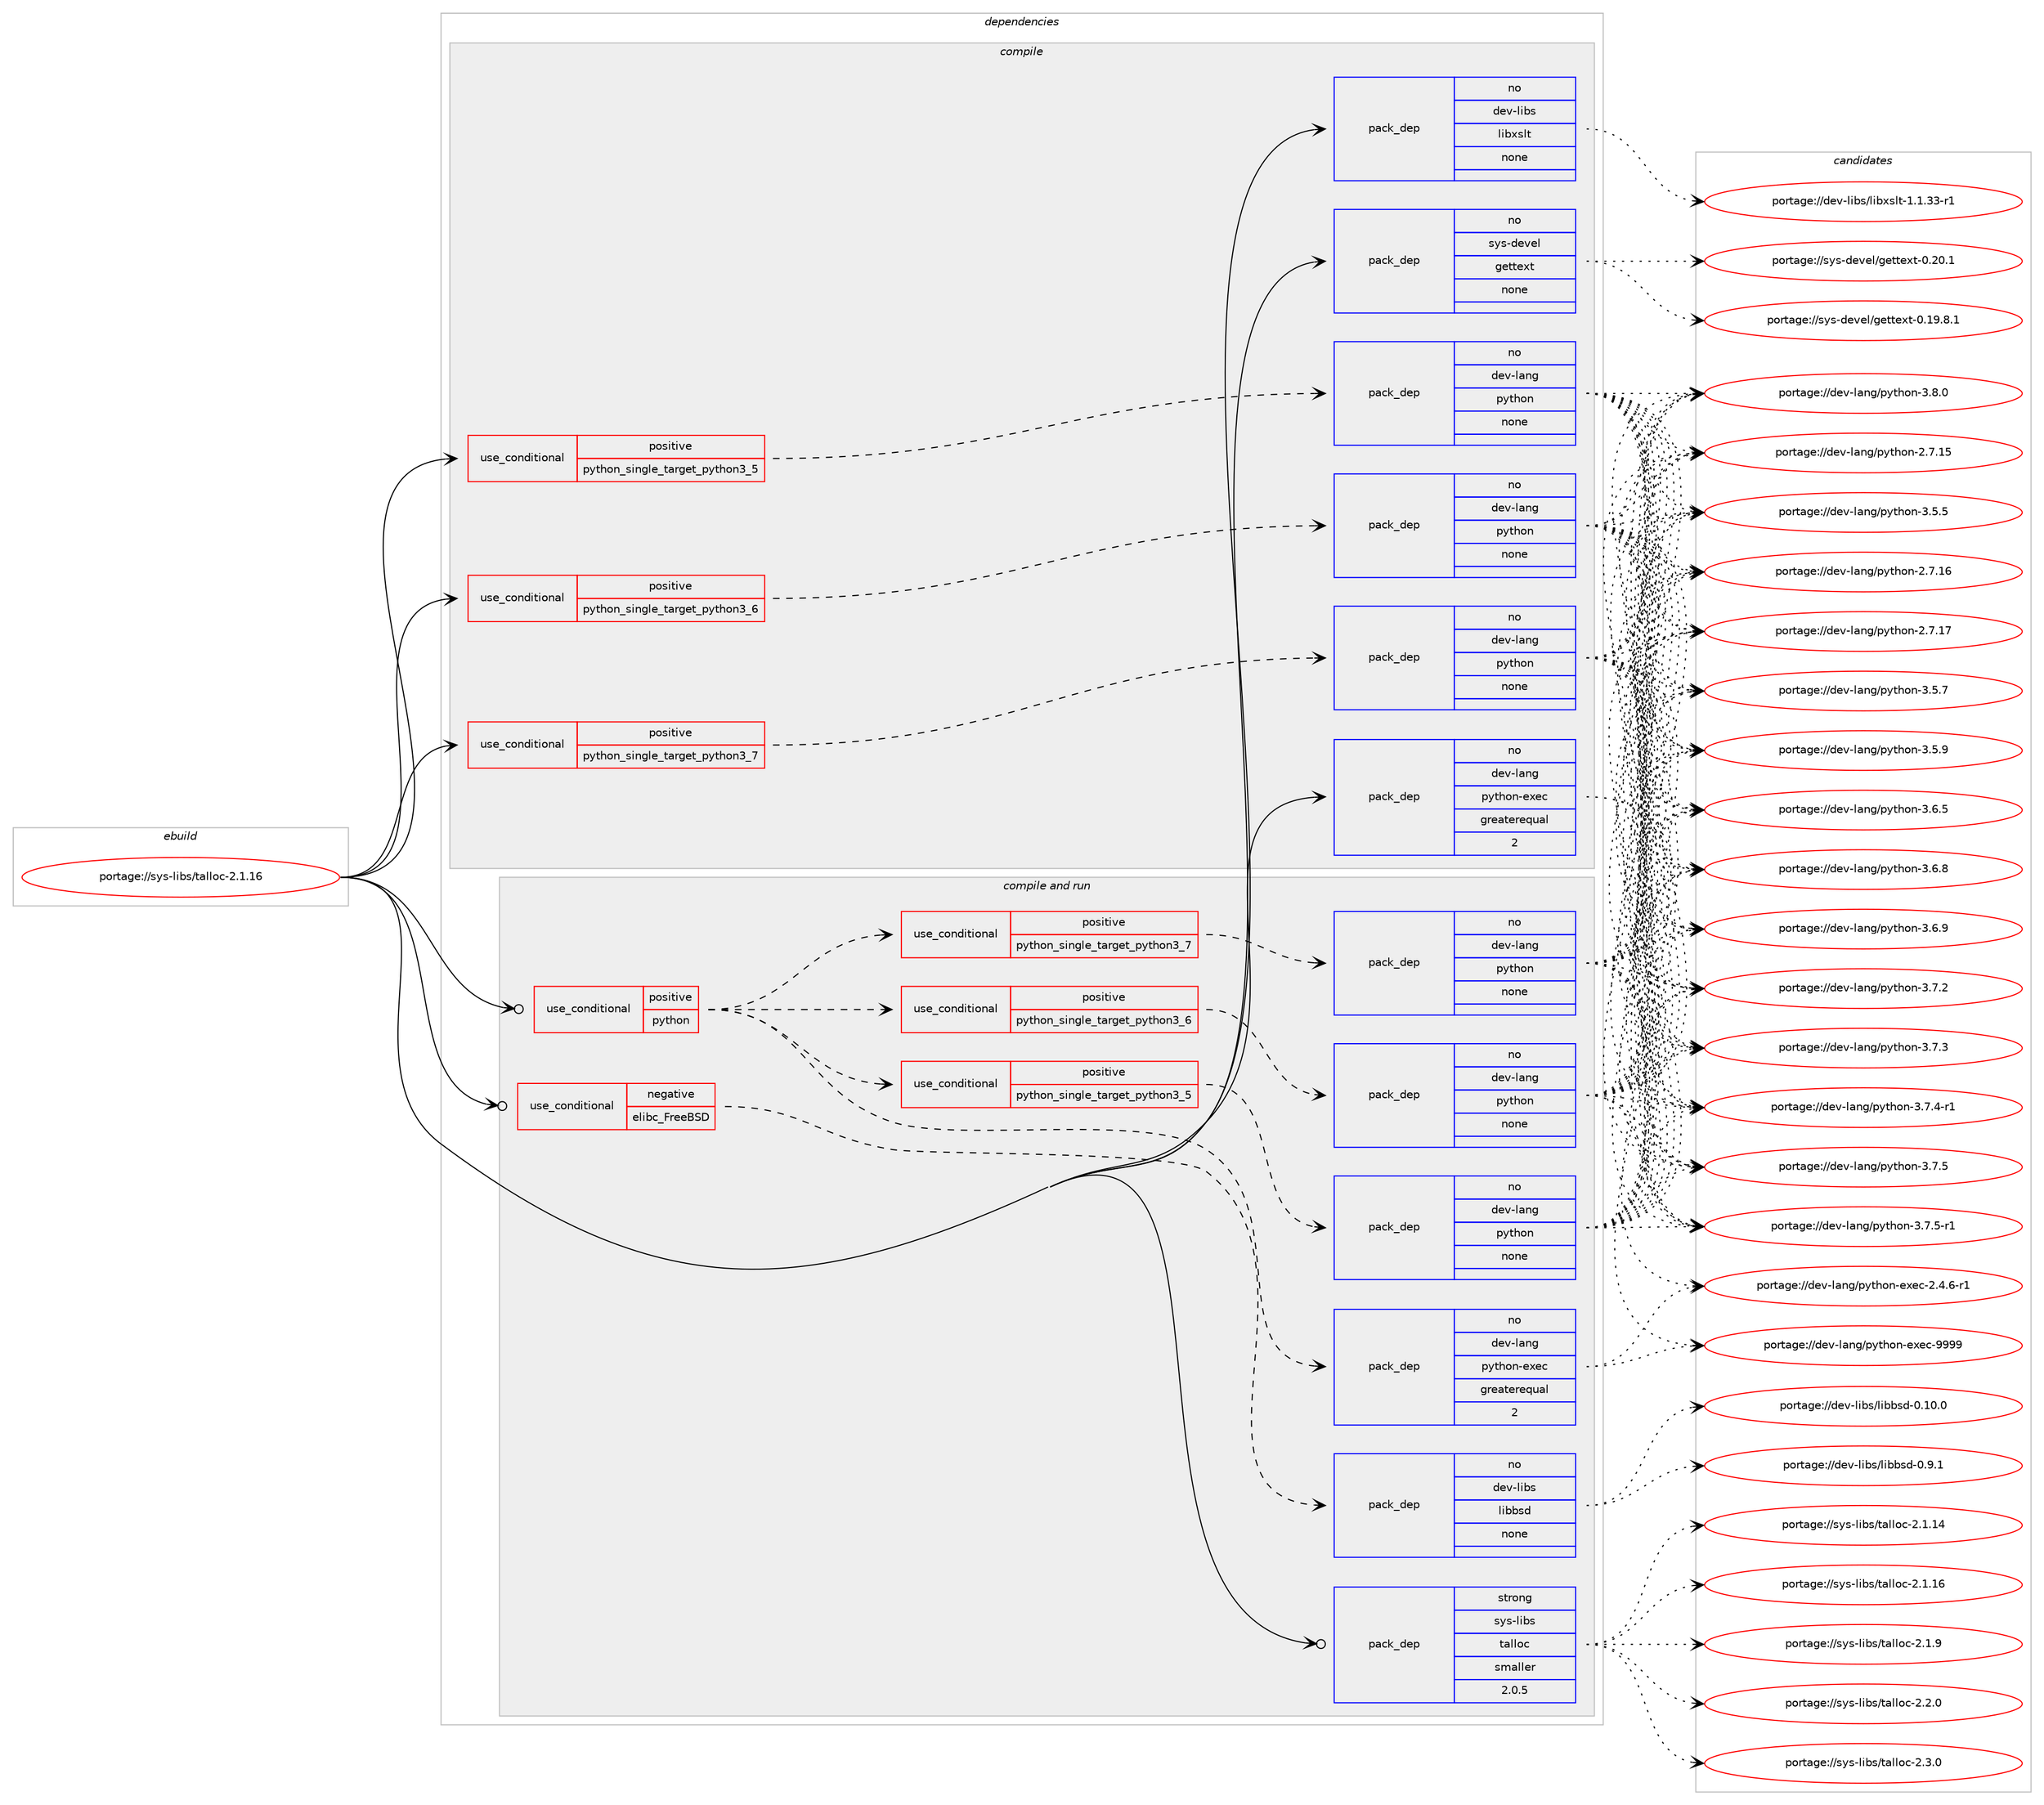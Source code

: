 digraph prolog {

# *************
# Graph options
# *************

newrank=true;
concentrate=true;
compound=true;
graph [rankdir=LR,fontname=Helvetica,fontsize=10,ranksep=1.5];#, ranksep=2.5, nodesep=0.2];
edge  [arrowhead=vee];
node  [fontname=Helvetica,fontsize=10];

# **********
# The ebuild
# **********

subgraph cluster_leftcol {
color=gray;
rank=same;
label=<<i>ebuild</i>>;
id [label="portage://sys-libs/talloc-2.1.16", color=red, width=4, href="../sys-libs/talloc-2.1.16.svg"];
}

# ****************
# The dependencies
# ****************

subgraph cluster_midcol {
color=gray;
label=<<i>dependencies</i>>;
subgraph cluster_compile {
fillcolor="#eeeeee";
style=filled;
label=<<i>compile</i>>;
subgraph cond104567 {
dependency432247 [label=<<TABLE BORDER="0" CELLBORDER="1" CELLSPACING="0" CELLPADDING="4"><TR><TD ROWSPAN="3" CELLPADDING="10">use_conditional</TD></TR><TR><TD>positive</TD></TR><TR><TD>python_single_target_python3_5</TD></TR></TABLE>>, shape=none, color=red];
subgraph pack320378 {
dependency432248 [label=<<TABLE BORDER="0" CELLBORDER="1" CELLSPACING="0" CELLPADDING="4" WIDTH="220"><TR><TD ROWSPAN="6" CELLPADDING="30">pack_dep</TD></TR><TR><TD WIDTH="110">no</TD></TR><TR><TD>dev-lang</TD></TR><TR><TD>python</TD></TR><TR><TD>none</TD></TR><TR><TD></TD></TR></TABLE>>, shape=none, color=blue];
}
dependency432247:e -> dependency432248:w [weight=20,style="dashed",arrowhead="vee"];
}
id:e -> dependency432247:w [weight=20,style="solid",arrowhead="vee"];
subgraph cond104568 {
dependency432249 [label=<<TABLE BORDER="0" CELLBORDER="1" CELLSPACING="0" CELLPADDING="4"><TR><TD ROWSPAN="3" CELLPADDING="10">use_conditional</TD></TR><TR><TD>positive</TD></TR><TR><TD>python_single_target_python3_6</TD></TR></TABLE>>, shape=none, color=red];
subgraph pack320379 {
dependency432250 [label=<<TABLE BORDER="0" CELLBORDER="1" CELLSPACING="0" CELLPADDING="4" WIDTH="220"><TR><TD ROWSPAN="6" CELLPADDING="30">pack_dep</TD></TR><TR><TD WIDTH="110">no</TD></TR><TR><TD>dev-lang</TD></TR><TR><TD>python</TD></TR><TR><TD>none</TD></TR><TR><TD></TD></TR></TABLE>>, shape=none, color=blue];
}
dependency432249:e -> dependency432250:w [weight=20,style="dashed",arrowhead="vee"];
}
id:e -> dependency432249:w [weight=20,style="solid",arrowhead="vee"];
subgraph cond104569 {
dependency432251 [label=<<TABLE BORDER="0" CELLBORDER="1" CELLSPACING="0" CELLPADDING="4"><TR><TD ROWSPAN="3" CELLPADDING="10">use_conditional</TD></TR><TR><TD>positive</TD></TR><TR><TD>python_single_target_python3_7</TD></TR></TABLE>>, shape=none, color=red];
subgraph pack320380 {
dependency432252 [label=<<TABLE BORDER="0" CELLBORDER="1" CELLSPACING="0" CELLPADDING="4" WIDTH="220"><TR><TD ROWSPAN="6" CELLPADDING="30">pack_dep</TD></TR><TR><TD WIDTH="110">no</TD></TR><TR><TD>dev-lang</TD></TR><TR><TD>python</TD></TR><TR><TD>none</TD></TR><TR><TD></TD></TR></TABLE>>, shape=none, color=blue];
}
dependency432251:e -> dependency432252:w [weight=20,style="dashed",arrowhead="vee"];
}
id:e -> dependency432251:w [weight=20,style="solid",arrowhead="vee"];
subgraph pack320381 {
dependency432253 [label=<<TABLE BORDER="0" CELLBORDER="1" CELLSPACING="0" CELLPADDING="4" WIDTH="220"><TR><TD ROWSPAN="6" CELLPADDING="30">pack_dep</TD></TR><TR><TD WIDTH="110">no</TD></TR><TR><TD>dev-lang</TD></TR><TR><TD>python-exec</TD></TR><TR><TD>greaterequal</TD></TR><TR><TD>2</TD></TR></TABLE>>, shape=none, color=blue];
}
id:e -> dependency432253:w [weight=20,style="solid",arrowhead="vee"];
subgraph pack320382 {
dependency432254 [label=<<TABLE BORDER="0" CELLBORDER="1" CELLSPACING="0" CELLPADDING="4" WIDTH="220"><TR><TD ROWSPAN="6" CELLPADDING="30">pack_dep</TD></TR><TR><TD WIDTH="110">no</TD></TR><TR><TD>dev-libs</TD></TR><TR><TD>libxslt</TD></TR><TR><TD>none</TD></TR><TR><TD></TD></TR></TABLE>>, shape=none, color=blue];
}
id:e -> dependency432254:w [weight=20,style="solid",arrowhead="vee"];
subgraph pack320383 {
dependency432255 [label=<<TABLE BORDER="0" CELLBORDER="1" CELLSPACING="0" CELLPADDING="4" WIDTH="220"><TR><TD ROWSPAN="6" CELLPADDING="30">pack_dep</TD></TR><TR><TD WIDTH="110">no</TD></TR><TR><TD>sys-devel</TD></TR><TR><TD>gettext</TD></TR><TR><TD>none</TD></TR><TR><TD></TD></TR></TABLE>>, shape=none, color=blue];
}
id:e -> dependency432255:w [weight=20,style="solid",arrowhead="vee"];
}
subgraph cluster_compileandrun {
fillcolor="#eeeeee";
style=filled;
label=<<i>compile and run</i>>;
subgraph cond104570 {
dependency432256 [label=<<TABLE BORDER="0" CELLBORDER="1" CELLSPACING="0" CELLPADDING="4"><TR><TD ROWSPAN="3" CELLPADDING="10">use_conditional</TD></TR><TR><TD>negative</TD></TR><TR><TD>elibc_FreeBSD</TD></TR></TABLE>>, shape=none, color=red];
subgraph pack320384 {
dependency432257 [label=<<TABLE BORDER="0" CELLBORDER="1" CELLSPACING="0" CELLPADDING="4" WIDTH="220"><TR><TD ROWSPAN="6" CELLPADDING="30">pack_dep</TD></TR><TR><TD WIDTH="110">no</TD></TR><TR><TD>dev-libs</TD></TR><TR><TD>libbsd</TD></TR><TR><TD>none</TD></TR><TR><TD></TD></TR></TABLE>>, shape=none, color=blue];
}
dependency432256:e -> dependency432257:w [weight=20,style="dashed",arrowhead="vee"];
}
id:e -> dependency432256:w [weight=20,style="solid",arrowhead="odotvee"];
subgraph cond104571 {
dependency432258 [label=<<TABLE BORDER="0" CELLBORDER="1" CELLSPACING="0" CELLPADDING="4"><TR><TD ROWSPAN="3" CELLPADDING="10">use_conditional</TD></TR><TR><TD>positive</TD></TR><TR><TD>python</TD></TR></TABLE>>, shape=none, color=red];
subgraph cond104572 {
dependency432259 [label=<<TABLE BORDER="0" CELLBORDER="1" CELLSPACING="0" CELLPADDING="4"><TR><TD ROWSPAN="3" CELLPADDING="10">use_conditional</TD></TR><TR><TD>positive</TD></TR><TR><TD>python_single_target_python3_5</TD></TR></TABLE>>, shape=none, color=red];
subgraph pack320385 {
dependency432260 [label=<<TABLE BORDER="0" CELLBORDER="1" CELLSPACING="0" CELLPADDING="4" WIDTH="220"><TR><TD ROWSPAN="6" CELLPADDING="30">pack_dep</TD></TR><TR><TD WIDTH="110">no</TD></TR><TR><TD>dev-lang</TD></TR><TR><TD>python</TD></TR><TR><TD>none</TD></TR><TR><TD></TD></TR></TABLE>>, shape=none, color=blue];
}
dependency432259:e -> dependency432260:w [weight=20,style="dashed",arrowhead="vee"];
}
dependency432258:e -> dependency432259:w [weight=20,style="dashed",arrowhead="vee"];
subgraph cond104573 {
dependency432261 [label=<<TABLE BORDER="0" CELLBORDER="1" CELLSPACING="0" CELLPADDING="4"><TR><TD ROWSPAN="3" CELLPADDING="10">use_conditional</TD></TR><TR><TD>positive</TD></TR><TR><TD>python_single_target_python3_6</TD></TR></TABLE>>, shape=none, color=red];
subgraph pack320386 {
dependency432262 [label=<<TABLE BORDER="0" CELLBORDER="1" CELLSPACING="0" CELLPADDING="4" WIDTH="220"><TR><TD ROWSPAN="6" CELLPADDING="30">pack_dep</TD></TR><TR><TD WIDTH="110">no</TD></TR><TR><TD>dev-lang</TD></TR><TR><TD>python</TD></TR><TR><TD>none</TD></TR><TR><TD></TD></TR></TABLE>>, shape=none, color=blue];
}
dependency432261:e -> dependency432262:w [weight=20,style="dashed",arrowhead="vee"];
}
dependency432258:e -> dependency432261:w [weight=20,style="dashed",arrowhead="vee"];
subgraph cond104574 {
dependency432263 [label=<<TABLE BORDER="0" CELLBORDER="1" CELLSPACING="0" CELLPADDING="4"><TR><TD ROWSPAN="3" CELLPADDING="10">use_conditional</TD></TR><TR><TD>positive</TD></TR><TR><TD>python_single_target_python3_7</TD></TR></TABLE>>, shape=none, color=red];
subgraph pack320387 {
dependency432264 [label=<<TABLE BORDER="0" CELLBORDER="1" CELLSPACING="0" CELLPADDING="4" WIDTH="220"><TR><TD ROWSPAN="6" CELLPADDING="30">pack_dep</TD></TR><TR><TD WIDTH="110">no</TD></TR><TR><TD>dev-lang</TD></TR><TR><TD>python</TD></TR><TR><TD>none</TD></TR><TR><TD></TD></TR></TABLE>>, shape=none, color=blue];
}
dependency432263:e -> dependency432264:w [weight=20,style="dashed",arrowhead="vee"];
}
dependency432258:e -> dependency432263:w [weight=20,style="dashed",arrowhead="vee"];
subgraph pack320388 {
dependency432265 [label=<<TABLE BORDER="0" CELLBORDER="1" CELLSPACING="0" CELLPADDING="4" WIDTH="220"><TR><TD ROWSPAN="6" CELLPADDING="30">pack_dep</TD></TR><TR><TD WIDTH="110">no</TD></TR><TR><TD>dev-lang</TD></TR><TR><TD>python-exec</TD></TR><TR><TD>greaterequal</TD></TR><TR><TD>2</TD></TR></TABLE>>, shape=none, color=blue];
}
dependency432258:e -> dependency432265:w [weight=20,style="dashed",arrowhead="vee"];
}
id:e -> dependency432258:w [weight=20,style="solid",arrowhead="odotvee"];
subgraph pack320389 {
dependency432266 [label=<<TABLE BORDER="0" CELLBORDER="1" CELLSPACING="0" CELLPADDING="4" WIDTH="220"><TR><TD ROWSPAN="6" CELLPADDING="30">pack_dep</TD></TR><TR><TD WIDTH="110">strong</TD></TR><TR><TD>sys-libs</TD></TR><TR><TD>talloc</TD></TR><TR><TD>smaller</TD></TR><TR><TD>2.0.5</TD></TR></TABLE>>, shape=none, color=blue];
}
id:e -> dependency432266:w [weight=20,style="solid",arrowhead="odotvee"];
}
subgraph cluster_run {
fillcolor="#eeeeee";
style=filled;
label=<<i>run</i>>;
}
}

# **************
# The candidates
# **************

subgraph cluster_choices {
rank=same;
color=gray;
label=<<i>candidates</i>>;

subgraph choice320378 {
color=black;
nodesep=1;
choiceportage10010111845108971101034711212111610411111045504655464953 [label="portage://dev-lang/python-2.7.15", color=red, width=4,href="../dev-lang/python-2.7.15.svg"];
choiceportage10010111845108971101034711212111610411111045504655464954 [label="portage://dev-lang/python-2.7.16", color=red, width=4,href="../dev-lang/python-2.7.16.svg"];
choiceportage10010111845108971101034711212111610411111045504655464955 [label="portage://dev-lang/python-2.7.17", color=red, width=4,href="../dev-lang/python-2.7.17.svg"];
choiceportage100101118451089711010347112121116104111110455146534653 [label="portage://dev-lang/python-3.5.5", color=red, width=4,href="../dev-lang/python-3.5.5.svg"];
choiceportage100101118451089711010347112121116104111110455146534655 [label="portage://dev-lang/python-3.5.7", color=red, width=4,href="../dev-lang/python-3.5.7.svg"];
choiceportage100101118451089711010347112121116104111110455146534657 [label="portage://dev-lang/python-3.5.9", color=red, width=4,href="../dev-lang/python-3.5.9.svg"];
choiceportage100101118451089711010347112121116104111110455146544653 [label="portage://dev-lang/python-3.6.5", color=red, width=4,href="../dev-lang/python-3.6.5.svg"];
choiceportage100101118451089711010347112121116104111110455146544656 [label="portage://dev-lang/python-3.6.8", color=red, width=4,href="../dev-lang/python-3.6.8.svg"];
choiceportage100101118451089711010347112121116104111110455146544657 [label="portage://dev-lang/python-3.6.9", color=red, width=4,href="../dev-lang/python-3.6.9.svg"];
choiceportage100101118451089711010347112121116104111110455146554650 [label="portage://dev-lang/python-3.7.2", color=red, width=4,href="../dev-lang/python-3.7.2.svg"];
choiceportage100101118451089711010347112121116104111110455146554651 [label="portage://dev-lang/python-3.7.3", color=red, width=4,href="../dev-lang/python-3.7.3.svg"];
choiceportage1001011184510897110103471121211161041111104551465546524511449 [label="portage://dev-lang/python-3.7.4-r1", color=red, width=4,href="../dev-lang/python-3.7.4-r1.svg"];
choiceportage100101118451089711010347112121116104111110455146554653 [label="portage://dev-lang/python-3.7.5", color=red, width=4,href="../dev-lang/python-3.7.5.svg"];
choiceportage1001011184510897110103471121211161041111104551465546534511449 [label="portage://dev-lang/python-3.7.5-r1", color=red, width=4,href="../dev-lang/python-3.7.5-r1.svg"];
choiceportage100101118451089711010347112121116104111110455146564648 [label="portage://dev-lang/python-3.8.0", color=red, width=4,href="../dev-lang/python-3.8.0.svg"];
dependency432248:e -> choiceportage10010111845108971101034711212111610411111045504655464953:w [style=dotted,weight="100"];
dependency432248:e -> choiceportage10010111845108971101034711212111610411111045504655464954:w [style=dotted,weight="100"];
dependency432248:e -> choiceportage10010111845108971101034711212111610411111045504655464955:w [style=dotted,weight="100"];
dependency432248:e -> choiceportage100101118451089711010347112121116104111110455146534653:w [style=dotted,weight="100"];
dependency432248:e -> choiceportage100101118451089711010347112121116104111110455146534655:w [style=dotted,weight="100"];
dependency432248:e -> choiceportage100101118451089711010347112121116104111110455146534657:w [style=dotted,weight="100"];
dependency432248:e -> choiceportage100101118451089711010347112121116104111110455146544653:w [style=dotted,weight="100"];
dependency432248:e -> choiceportage100101118451089711010347112121116104111110455146544656:w [style=dotted,weight="100"];
dependency432248:e -> choiceportage100101118451089711010347112121116104111110455146544657:w [style=dotted,weight="100"];
dependency432248:e -> choiceportage100101118451089711010347112121116104111110455146554650:w [style=dotted,weight="100"];
dependency432248:e -> choiceportage100101118451089711010347112121116104111110455146554651:w [style=dotted,weight="100"];
dependency432248:e -> choiceportage1001011184510897110103471121211161041111104551465546524511449:w [style=dotted,weight="100"];
dependency432248:e -> choiceportage100101118451089711010347112121116104111110455146554653:w [style=dotted,weight="100"];
dependency432248:e -> choiceportage1001011184510897110103471121211161041111104551465546534511449:w [style=dotted,weight="100"];
dependency432248:e -> choiceportage100101118451089711010347112121116104111110455146564648:w [style=dotted,weight="100"];
}
subgraph choice320379 {
color=black;
nodesep=1;
choiceportage10010111845108971101034711212111610411111045504655464953 [label="portage://dev-lang/python-2.7.15", color=red, width=4,href="../dev-lang/python-2.7.15.svg"];
choiceportage10010111845108971101034711212111610411111045504655464954 [label="portage://dev-lang/python-2.7.16", color=red, width=4,href="../dev-lang/python-2.7.16.svg"];
choiceportage10010111845108971101034711212111610411111045504655464955 [label="portage://dev-lang/python-2.7.17", color=red, width=4,href="../dev-lang/python-2.7.17.svg"];
choiceportage100101118451089711010347112121116104111110455146534653 [label="portage://dev-lang/python-3.5.5", color=red, width=4,href="../dev-lang/python-3.5.5.svg"];
choiceportage100101118451089711010347112121116104111110455146534655 [label="portage://dev-lang/python-3.5.7", color=red, width=4,href="../dev-lang/python-3.5.7.svg"];
choiceportage100101118451089711010347112121116104111110455146534657 [label="portage://dev-lang/python-3.5.9", color=red, width=4,href="../dev-lang/python-3.5.9.svg"];
choiceportage100101118451089711010347112121116104111110455146544653 [label="portage://dev-lang/python-3.6.5", color=red, width=4,href="../dev-lang/python-3.6.5.svg"];
choiceportage100101118451089711010347112121116104111110455146544656 [label="portage://dev-lang/python-3.6.8", color=red, width=4,href="../dev-lang/python-3.6.8.svg"];
choiceportage100101118451089711010347112121116104111110455146544657 [label="portage://dev-lang/python-3.6.9", color=red, width=4,href="../dev-lang/python-3.6.9.svg"];
choiceportage100101118451089711010347112121116104111110455146554650 [label="portage://dev-lang/python-3.7.2", color=red, width=4,href="../dev-lang/python-3.7.2.svg"];
choiceportage100101118451089711010347112121116104111110455146554651 [label="portage://dev-lang/python-3.7.3", color=red, width=4,href="../dev-lang/python-3.7.3.svg"];
choiceportage1001011184510897110103471121211161041111104551465546524511449 [label="portage://dev-lang/python-3.7.4-r1", color=red, width=4,href="../dev-lang/python-3.7.4-r1.svg"];
choiceportage100101118451089711010347112121116104111110455146554653 [label="portage://dev-lang/python-3.7.5", color=red, width=4,href="../dev-lang/python-3.7.5.svg"];
choiceportage1001011184510897110103471121211161041111104551465546534511449 [label="portage://dev-lang/python-3.7.5-r1", color=red, width=4,href="../dev-lang/python-3.7.5-r1.svg"];
choiceportage100101118451089711010347112121116104111110455146564648 [label="portage://dev-lang/python-3.8.0", color=red, width=4,href="../dev-lang/python-3.8.0.svg"];
dependency432250:e -> choiceportage10010111845108971101034711212111610411111045504655464953:w [style=dotted,weight="100"];
dependency432250:e -> choiceportage10010111845108971101034711212111610411111045504655464954:w [style=dotted,weight="100"];
dependency432250:e -> choiceportage10010111845108971101034711212111610411111045504655464955:w [style=dotted,weight="100"];
dependency432250:e -> choiceportage100101118451089711010347112121116104111110455146534653:w [style=dotted,weight="100"];
dependency432250:e -> choiceportage100101118451089711010347112121116104111110455146534655:w [style=dotted,weight="100"];
dependency432250:e -> choiceportage100101118451089711010347112121116104111110455146534657:w [style=dotted,weight="100"];
dependency432250:e -> choiceportage100101118451089711010347112121116104111110455146544653:w [style=dotted,weight="100"];
dependency432250:e -> choiceportage100101118451089711010347112121116104111110455146544656:w [style=dotted,weight="100"];
dependency432250:e -> choiceportage100101118451089711010347112121116104111110455146544657:w [style=dotted,weight="100"];
dependency432250:e -> choiceportage100101118451089711010347112121116104111110455146554650:w [style=dotted,weight="100"];
dependency432250:e -> choiceportage100101118451089711010347112121116104111110455146554651:w [style=dotted,weight="100"];
dependency432250:e -> choiceportage1001011184510897110103471121211161041111104551465546524511449:w [style=dotted,weight="100"];
dependency432250:e -> choiceportage100101118451089711010347112121116104111110455146554653:w [style=dotted,weight="100"];
dependency432250:e -> choiceportage1001011184510897110103471121211161041111104551465546534511449:w [style=dotted,weight="100"];
dependency432250:e -> choiceportage100101118451089711010347112121116104111110455146564648:w [style=dotted,weight="100"];
}
subgraph choice320380 {
color=black;
nodesep=1;
choiceportage10010111845108971101034711212111610411111045504655464953 [label="portage://dev-lang/python-2.7.15", color=red, width=4,href="../dev-lang/python-2.7.15.svg"];
choiceportage10010111845108971101034711212111610411111045504655464954 [label="portage://dev-lang/python-2.7.16", color=red, width=4,href="../dev-lang/python-2.7.16.svg"];
choiceportage10010111845108971101034711212111610411111045504655464955 [label="portage://dev-lang/python-2.7.17", color=red, width=4,href="../dev-lang/python-2.7.17.svg"];
choiceportage100101118451089711010347112121116104111110455146534653 [label="portage://dev-lang/python-3.5.5", color=red, width=4,href="../dev-lang/python-3.5.5.svg"];
choiceportage100101118451089711010347112121116104111110455146534655 [label="portage://dev-lang/python-3.5.7", color=red, width=4,href="../dev-lang/python-3.5.7.svg"];
choiceportage100101118451089711010347112121116104111110455146534657 [label="portage://dev-lang/python-3.5.9", color=red, width=4,href="../dev-lang/python-3.5.9.svg"];
choiceportage100101118451089711010347112121116104111110455146544653 [label="portage://dev-lang/python-3.6.5", color=red, width=4,href="../dev-lang/python-3.6.5.svg"];
choiceportage100101118451089711010347112121116104111110455146544656 [label="portage://dev-lang/python-3.6.8", color=red, width=4,href="../dev-lang/python-3.6.8.svg"];
choiceportage100101118451089711010347112121116104111110455146544657 [label="portage://dev-lang/python-3.6.9", color=red, width=4,href="../dev-lang/python-3.6.9.svg"];
choiceportage100101118451089711010347112121116104111110455146554650 [label="portage://dev-lang/python-3.7.2", color=red, width=4,href="../dev-lang/python-3.7.2.svg"];
choiceportage100101118451089711010347112121116104111110455146554651 [label="portage://dev-lang/python-3.7.3", color=red, width=4,href="../dev-lang/python-3.7.3.svg"];
choiceportage1001011184510897110103471121211161041111104551465546524511449 [label="portage://dev-lang/python-3.7.4-r1", color=red, width=4,href="../dev-lang/python-3.7.4-r1.svg"];
choiceportage100101118451089711010347112121116104111110455146554653 [label="portage://dev-lang/python-3.7.5", color=red, width=4,href="../dev-lang/python-3.7.5.svg"];
choiceportage1001011184510897110103471121211161041111104551465546534511449 [label="portage://dev-lang/python-3.7.5-r1", color=red, width=4,href="../dev-lang/python-3.7.5-r1.svg"];
choiceportage100101118451089711010347112121116104111110455146564648 [label="portage://dev-lang/python-3.8.0", color=red, width=4,href="../dev-lang/python-3.8.0.svg"];
dependency432252:e -> choiceportage10010111845108971101034711212111610411111045504655464953:w [style=dotted,weight="100"];
dependency432252:e -> choiceportage10010111845108971101034711212111610411111045504655464954:w [style=dotted,weight="100"];
dependency432252:e -> choiceportage10010111845108971101034711212111610411111045504655464955:w [style=dotted,weight="100"];
dependency432252:e -> choiceportage100101118451089711010347112121116104111110455146534653:w [style=dotted,weight="100"];
dependency432252:e -> choiceportage100101118451089711010347112121116104111110455146534655:w [style=dotted,weight="100"];
dependency432252:e -> choiceportage100101118451089711010347112121116104111110455146534657:w [style=dotted,weight="100"];
dependency432252:e -> choiceportage100101118451089711010347112121116104111110455146544653:w [style=dotted,weight="100"];
dependency432252:e -> choiceportage100101118451089711010347112121116104111110455146544656:w [style=dotted,weight="100"];
dependency432252:e -> choiceportage100101118451089711010347112121116104111110455146544657:w [style=dotted,weight="100"];
dependency432252:e -> choiceportage100101118451089711010347112121116104111110455146554650:w [style=dotted,weight="100"];
dependency432252:e -> choiceportage100101118451089711010347112121116104111110455146554651:w [style=dotted,weight="100"];
dependency432252:e -> choiceportage1001011184510897110103471121211161041111104551465546524511449:w [style=dotted,weight="100"];
dependency432252:e -> choiceportage100101118451089711010347112121116104111110455146554653:w [style=dotted,weight="100"];
dependency432252:e -> choiceportage1001011184510897110103471121211161041111104551465546534511449:w [style=dotted,weight="100"];
dependency432252:e -> choiceportage100101118451089711010347112121116104111110455146564648:w [style=dotted,weight="100"];
}
subgraph choice320381 {
color=black;
nodesep=1;
choiceportage10010111845108971101034711212111610411111045101120101994550465246544511449 [label="portage://dev-lang/python-exec-2.4.6-r1", color=red, width=4,href="../dev-lang/python-exec-2.4.6-r1.svg"];
choiceportage10010111845108971101034711212111610411111045101120101994557575757 [label="portage://dev-lang/python-exec-9999", color=red, width=4,href="../dev-lang/python-exec-9999.svg"];
dependency432253:e -> choiceportage10010111845108971101034711212111610411111045101120101994550465246544511449:w [style=dotted,weight="100"];
dependency432253:e -> choiceportage10010111845108971101034711212111610411111045101120101994557575757:w [style=dotted,weight="100"];
}
subgraph choice320382 {
color=black;
nodesep=1;
choiceportage10010111845108105981154710810598120115108116454946494651514511449 [label="portage://dev-libs/libxslt-1.1.33-r1", color=red, width=4,href="../dev-libs/libxslt-1.1.33-r1.svg"];
dependency432254:e -> choiceportage10010111845108105981154710810598120115108116454946494651514511449:w [style=dotted,weight="100"];
}
subgraph choice320383 {
color=black;
nodesep=1;
choiceportage1151211154510010111810110847103101116116101120116454846495746564649 [label="portage://sys-devel/gettext-0.19.8.1", color=red, width=4,href="../sys-devel/gettext-0.19.8.1.svg"];
choiceportage115121115451001011181011084710310111611610112011645484650484649 [label="portage://sys-devel/gettext-0.20.1", color=red, width=4,href="../sys-devel/gettext-0.20.1.svg"];
dependency432255:e -> choiceportage1151211154510010111810110847103101116116101120116454846495746564649:w [style=dotted,weight="100"];
dependency432255:e -> choiceportage115121115451001011181011084710310111611610112011645484650484649:w [style=dotted,weight="100"];
}
subgraph choice320384 {
color=black;
nodesep=1;
choiceportage100101118451081059811547108105989811510045484649484648 [label="portage://dev-libs/libbsd-0.10.0", color=red, width=4,href="../dev-libs/libbsd-0.10.0.svg"];
choiceportage1001011184510810598115471081059898115100454846574649 [label="portage://dev-libs/libbsd-0.9.1", color=red, width=4,href="../dev-libs/libbsd-0.9.1.svg"];
dependency432257:e -> choiceportage100101118451081059811547108105989811510045484649484648:w [style=dotted,weight="100"];
dependency432257:e -> choiceportage1001011184510810598115471081059898115100454846574649:w [style=dotted,weight="100"];
}
subgraph choice320385 {
color=black;
nodesep=1;
choiceportage10010111845108971101034711212111610411111045504655464953 [label="portage://dev-lang/python-2.7.15", color=red, width=4,href="../dev-lang/python-2.7.15.svg"];
choiceportage10010111845108971101034711212111610411111045504655464954 [label="portage://dev-lang/python-2.7.16", color=red, width=4,href="../dev-lang/python-2.7.16.svg"];
choiceportage10010111845108971101034711212111610411111045504655464955 [label="portage://dev-lang/python-2.7.17", color=red, width=4,href="../dev-lang/python-2.7.17.svg"];
choiceportage100101118451089711010347112121116104111110455146534653 [label="portage://dev-lang/python-3.5.5", color=red, width=4,href="../dev-lang/python-3.5.5.svg"];
choiceportage100101118451089711010347112121116104111110455146534655 [label="portage://dev-lang/python-3.5.7", color=red, width=4,href="../dev-lang/python-3.5.7.svg"];
choiceportage100101118451089711010347112121116104111110455146534657 [label="portage://dev-lang/python-3.5.9", color=red, width=4,href="../dev-lang/python-3.5.9.svg"];
choiceportage100101118451089711010347112121116104111110455146544653 [label="portage://dev-lang/python-3.6.5", color=red, width=4,href="../dev-lang/python-3.6.5.svg"];
choiceportage100101118451089711010347112121116104111110455146544656 [label="portage://dev-lang/python-3.6.8", color=red, width=4,href="../dev-lang/python-3.6.8.svg"];
choiceportage100101118451089711010347112121116104111110455146544657 [label="portage://dev-lang/python-3.6.9", color=red, width=4,href="../dev-lang/python-3.6.9.svg"];
choiceportage100101118451089711010347112121116104111110455146554650 [label="portage://dev-lang/python-3.7.2", color=red, width=4,href="../dev-lang/python-3.7.2.svg"];
choiceportage100101118451089711010347112121116104111110455146554651 [label="portage://dev-lang/python-3.7.3", color=red, width=4,href="../dev-lang/python-3.7.3.svg"];
choiceportage1001011184510897110103471121211161041111104551465546524511449 [label="portage://dev-lang/python-3.7.4-r1", color=red, width=4,href="../dev-lang/python-3.7.4-r1.svg"];
choiceportage100101118451089711010347112121116104111110455146554653 [label="portage://dev-lang/python-3.7.5", color=red, width=4,href="../dev-lang/python-3.7.5.svg"];
choiceportage1001011184510897110103471121211161041111104551465546534511449 [label="portage://dev-lang/python-3.7.5-r1", color=red, width=4,href="../dev-lang/python-3.7.5-r1.svg"];
choiceportage100101118451089711010347112121116104111110455146564648 [label="portage://dev-lang/python-3.8.0", color=red, width=4,href="../dev-lang/python-3.8.0.svg"];
dependency432260:e -> choiceportage10010111845108971101034711212111610411111045504655464953:w [style=dotted,weight="100"];
dependency432260:e -> choiceportage10010111845108971101034711212111610411111045504655464954:w [style=dotted,weight="100"];
dependency432260:e -> choiceportage10010111845108971101034711212111610411111045504655464955:w [style=dotted,weight="100"];
dependency432260:e -> choiceportage100101118451089711010347112121116104111110455146534653:w [style=dotted,weight="100"];
dependency432260:e -> choiceportage100101118451089711010347112121116104111110455146534655:w [style=dotted,weight="100"];
dependency432260:e -> choiceportage100101118451089711010347112121116104111110455146534657:w [style=dotted,weight="100"];
dependency432260:e -> choiceportage100101118451089711010347112121116104111110455146544653:w [style=dotted,weight="100"];
dependency432260:e -> choiceportage100101118451089711010347112121116104111110455146544656:w [style=dotted,weight="100"];
dependency432260:e -> choiceportage100101118451089711010347112121116104111110455146544657:w [style=dotted,weight="100"];
dependency432260:e -> choiceportage100101118451089711010347112121116104111110455146554650:w [style=dotted,weight="100"];
dependency432260:e -> choiceportage100101118451089711010347112121116104111110455146554651:w [style=dotted,weight="100"];
dependency432260:e -> choiceportage1001011184510897110103471121211161041111104551465546524511449:w [style=dotted,weight="100"];
dependency432260:e -> choiceportage100101118451089711010347112121116104111110455146554653:w [style=dotted,weight="100"];
dependency432260:e -> choiceportage1001011184510897110103471121211161041111104551465546534511449:w [style=dotted,weight="100"];
dependency432260:e -> choiceportage100101118451089711010347112121116104111110455146564648:w [style=dotted,weight="100"];
}
subgraph choice320386 {
color=black;
nodesep=1;
choiceportage10010111845108971101034711212111610411111045504655464953 [label="portage://dev-lang/python-2.7.15", color=red, width=4,href="../dev-lang/python-2.7.15.svg"];
choiceportage10010111845108971101034711212111610411111045504655464954 [label="portage://dev-lang/python-2.7.16", color=red, width=4,href="../dev-lang/python-2.7.16.svg"];
choiceportage10010111845108971101034711212111610411111045504655464955 [label="portage://dev-lang/python-2.7.17", color=red, width=4,href="../dev-lang/python-2.7.17.svg"];
choiceportage100101118451089711010347112121116104111110455146534653 [label="portage://dev-lang/python-3.5.5", color=red, width=4,href="../dev-lang/python-3.5.5.svg"];
choiceportage100101118451089711010347112121116104111110455146534655 [label="portage://dev-lang/python-3.5.7", color=red, width=4,href="../dev-lang/python-3.5.7.svg"];
choiceportage100101118451089711010347112121116104111110455146534657 [label="portage://dev-lang/python-3.5.9", color=red, width=4,href="../dev-lang/python-3.5.9.svg"];
choiceportage100101118451089711010347112121116104111110455146544653 [label="portage://dev-lang/python-3.6.5", color=red, width=4,href="../dev-lang/python-3.6.5.svg"];
choiceportage100101118451089711010347112121116104111110455146544656 [label="portage://dev-lang/python-3.6.8", color=red, width=4,href="../dev-lang/python-3.6.8.svg"];
choiceportage100101118451089711010347112121116104111110455146544657 [label="portage://dev-lang/python-3.6.9", color=red, width=4,href="../dev-lang/python-3.6.9.svg"];
choiceportage100101118451089711010347112121116104111110455146554650 [label="portage://dev-lang/python-3.7.2", color=red, width=4,href="../dev-lang/python-3.7.2.svg"];
choiceportage100101118451089711010347112121116104111110455146554651 [label="portage://dev-lang/python-3.7.3", color=red, width=4,href="../dev-lang/python-3.7.3.svg"];
choiceportage1001011184510897110103471121211161041111104551465546524511449 [label="portage://dev-lang/python-3.7.4-r1", color=red, width=4,href="../dev-lang/python-3.7.4-r1.svg"];
choiceportage100101118451089711010347112121116104111110455146554653 [label="portage://dev-lang/python-3.7.5", color=red, width=4,href="../dev-lang/python-3.7.5.svg"];
choiceportage1001011184510897110103471121211161041111104551465546534511449 [label="portage://dev-lang/python-3.7.5-r1", color=red, width=4,href="../dev-lang/python-3.7.5-r1.svg"];
choiceportage100101118451089711010347112121116104111110455146564648 [label="portage://dev-lang/python-3.8.0", color=red, width=4,href="../dev-lang/python-3.8.0.svg"];
dependency432262:e -> choiceportage10010111845108971101034711212111610411111045504655464953:w [style=dotted,weight="100"];
dependency432262:e -> choiceportage10010111845108971101034711212111610411111045504655464954:w [style=dotted,weight="100"];
dependency432262:e -> choiceportage10010111845108971101034711212111610411111045504655464955:w [style=dotted,weight="100"];
dependency432262:e -> choiceportage100101118451089711010347112121116104111110455146534653:w [style=dotted,weight="100"];
dependency432262:e -> choiceportage100101118451089711010347112121116104111110455146534655:w [style=dotted,weight="100"];
dependency432262:e -> choiceportage100101118451089711010347112121116104111110455146534657:w [style=dotted,weight="100"];
dependency432262:e -> choiceportage100101118451089711010347112121116104111110455146544653:w [style=dotted,weight="100"];
dependency432262:e -> choiceportage100101118451089711010347112121116104111110455146544656:w [style=dotted,weight="100"];
dependency432262:e -> choiceportage100101118451089711010347112121116104111110455146544657:w [style=dotted,weight="100"];
dependency432262:e -> choiceportage100101118451089711010347112121116104111110455146554650:w [style=dotted,weight="100"];
dependency432262:e -> choiceportage100101118451089711010347112121116104111110455146554651:w [style=dotted,weight="100"];
dependency432262:e -> choiceportage1001011184510897110103471121211161041111104551465546524511449:w [style=dotted,weight="100"];
dependency432262:e -> choiceportage100101118451089711010347112121116104111110455146554653:w [style=dotted,weight="100"];
dependency432262:e -> choiceportage1001011184510897110103471121211161041111104551465546534511449:w [style=dotted,weight="100"];
dependency432262:e -> choiceportage100101118451089711010347112121116104111110455146564648:w [style=dotted,weight="100"];
}
subgraph choice320387 {
color=black;
nodesep=1;
choiceportage10010111845108971101034711212111610411111045504655464953 [label="portage://dev-lang/python-2.7.15", color=red, width=4,href="../dev-lang/python-2.7.15.svg"];
choiceportage10010111845108971101034711212111610411111045504655464954 [label="portage://dev-lang/python-2.7.16", color=red, width=4,href="../dev-lang/python-2.7.16.svg"];
choiceportage10010111845108971101034711212111610411111045504655464955 [label="portage://dev-lang/python-2.7.17", color=red, width=4,href="../dev-lang/python-2.7.17.svg"];
choiceportage100101118451089711010347112121116104111110455146534653 [label="portage://dev-lang/python-3.5.5", color=red, width=4,href="../dev-lang/python-3.5.5.svg"];
choiceportage100101118451089711010347112121116104111110455146534655 [label="portage://dev-lang/python-3.5.7", color=red, width=4,href="../dev-lang/python-3.5.7.svg"];
choiceportage100101118451089711010347112121116104111110455146534657 [label="portage://dev-lang/python-3.5.9", color=red, width=4,href="../dev-lang/python-3.5.9.svg"];
choiceportage100101118451089711010347112121116104111110455146544653 [label="portage://dev-lang/python-3.6.5", color=red, width=4,href="../dev-lang/python-3.6.5.svg"];
choiceportage100101118451089711010347112121116104111110455146544656 [label="portage://dev-lang/python-3.6.8", color=red, width=4,href="../dev-lang/python-3.6.8.svg"];
choiceportage100101118451089711010347112121116104111110455146544657 [label="portage://dev-lang/python-3.6.9", color=red, width=4,href="../dev-lang/python-3.6.9.svg"];
choiceportage100101118451089711010347112121116104111110455146554650 [label="portage://dev-lang/python-3.7.2", color=red, width=4,href="../dev-lang/python-3.7.2.svg"];
choiceportage100101118451089711010347112121116104111110455146554651 [label="portage://dev-lang/python-3.7.3", color=red, width=4,href="../dev-lang/python-3.7.3.svg"];
choiceportage1001011184510897110103471121211161041111104551465546524511449 [label="portage://dev-lang/python-3.7.4-r1", color=red, width=4,href="../dev-lang/python-3.7.4-r1.svg"];
choiceportage100101118451089711010347112121116104111110455146554653 [label="portage://dev-lang/python-3.7.5", color=red, width=4,href="../dev-lang/python-3.7.5.svg"];
choiceportage1001011184510897110103471121211161041111104551465546534511449 [label="portage://dev-lang/python-3.7.5-r1", color=red, width=4,href="../dev-lang/python-3.7.5-r1.svg"];
choiceportage100101118451089711010347112121116104111110455146564648 [label="portage://dev-lang/python-3.8.0", color=red, width=4,href="../dev-lang/python-3.8.0.svg"];
dependency432264:e -> choiceportage10010111845108971101034711212111610411111045504655464953:w [style=dotted,weight="100"];
dependency432264:e -> choiceportage10010111845108971101034711212111610411111045504655464954:w [style=dotted,weight="100"];
dependency432264:e -> choiceportage10010111845108971101034711212111610411111045504655464955:w [style=dotted,weight="100"];
dependency432264:e -> choiceportage100101118451089711010347112121116104111110455146534653:w [style=dotted,weight="100"];
dependency432264:e -> choiceportage100101118451089711010347112121116104111110455146534655:w [style=dotted,weight="100"];
dependency432264:e -> choiceportage100101118451089711010347112121116104111110455146534657:w [style=dotted,weight="100"];
dependency432264:e -> choiceportage100101118451089711010347112121116104111110455146544653:w [style=dotted,weight="100"];
dependency432264:e -> choiceportage100101118451089711010347112121116104111110455146544656:w [style=dotted,weight="100"];
dependency432264:e -> choiceportage100101118451089711010347112121116104111110455146544657:w [style=dotted,weight="100"];
dependency432264:e -> choiceportage100101118451089711010347112121116104111110455146554650:w [style=dotted,weight="100"];
dependency432264:e -> choiceportage100101118451089711010347112121116104111110455146554651:w [style=dotted,weight="100"];
dependency432264:e -> choiceportage1001011184510897110103471121211161041111104551465546524511449:w [style=dotted,weight="100"];
dependency432264:e -> choiceportage100101118451089711010347112121116104111110455146554653:w [style=dotted,weight="100"];
dependency432264:e -> choiceportage1001011184510897110103471121211161041111104551465546534511449:w [style=dotted,weight="100"];
dependency432264:e -> choiceportage100101118451089711010347112121116104111110455146564648:w [style=dotted,weight="100"];
}
subgraph choice320388 {
color=black;
nodesep=1;
choiceportage10010111845108971101034711212111610411111045101120101994550465246544511449 [label="portage://dev-lang/python-exec-2.4.6-r1", color=red, width=4,href="../dev-lang/python-exec-2.4.6-r1.svg"];
choiceportage10010111845108971101034711212111610411111045101120101994557575757 [label="portage://dev-lang/python-exec-9999", color=red, width=4,href="../dev-lang/python-exec-9999.svg"];
dependency432265:e -> choiceportage10010111845108971101034711212111610411111045101120101994550465246544511449:w [style=dotted,weight="100"];
dependency432265:e -> choiceportage10010111845108971101034711212111610411111045101120101994557575757:w [style=dotted,weight="100"];
}
subgraph choice320389 {
color=black;
nodesep=1;
choiceportage115121115451081059811547116971081081119945504649464952 [label="portage://sys-libs/talloc-2.1.14", color=red, width=4,href="../sys-libs/talloc-2.1.14.svg"];
choiceportage115121115451081059811547116971081081119945504649464954 [label="portage://sys-libs/talloc-2.1.16", color=red, width=4,href="../sys-libs/talloc-2.1.16.svg"];
choiceportage1151211154510810598115471169710810811199455046494657 [label="portage://sys-libs/talloc-2.1.9", color=red, width=4,href="../sys-libs/talloc-2.1.9.svg"];
choiceportage1151211154510810598115471169710810811199455046504648 [label="portage://sys-libs/talloc-2.2.0", color=red, width=4,href="../sys-libs/talloc-2.2.0.svg"];
choiceportage1151211154510810598115471169710810811199455046514648 [label="portage://sys-libs/talloc-2.3.0", color=red, width=4,href="../sys-libs/talloc-2.3.0.svg"];
dependency432266:e -> choiceportage115121115451081059811547116971081081119945504649464952:w [style=dotted,weight="100"];
dependency432266:e -> choiceportage115121115451081059811547116971081081119945504649464954:w [style=dotted,weight="100"];
dependency432266:e -> choiceportage1151211154510810598115471169710810811199455046494657:w [style=dotted,weight="100"];
dependency432266:e -> choiceportage1151211154510810598115471169710810811199455046504648:w [style=dotted,weight="100"];
dependency432266:e -> choiceportage1151211154510810598115471169710810811199455046514648:w [style=dotted,weight="100"];
}
}

}
